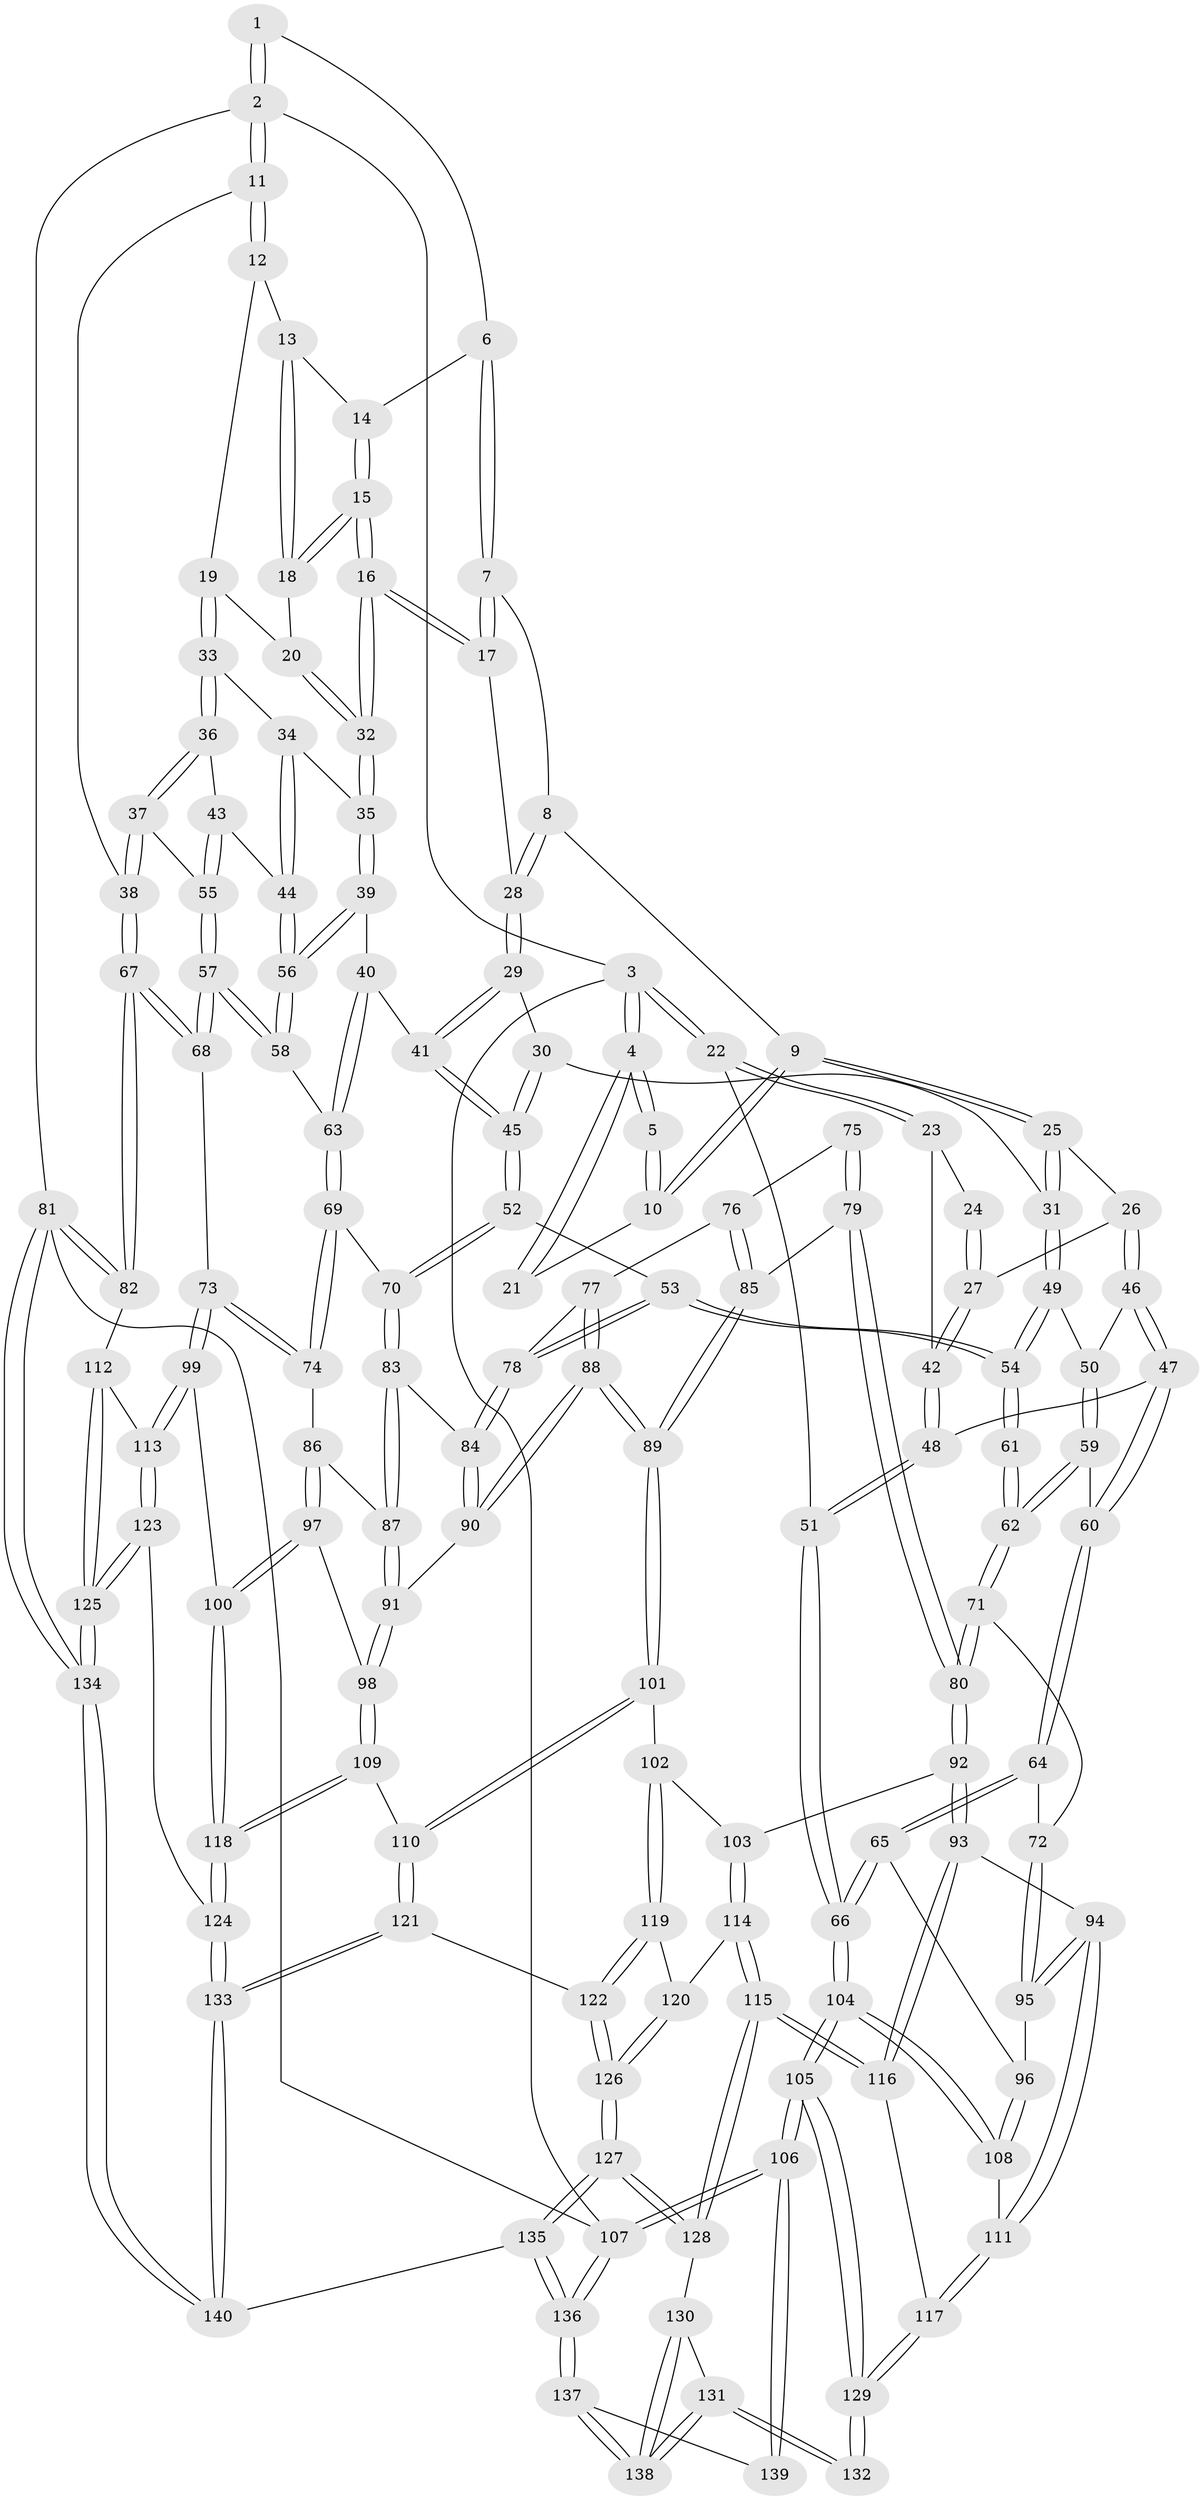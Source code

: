// coarse degree distribution, {6: 0.09523809523809523, 3: 0.16666666666666666, 5: 0.47619047619047616, 4: 0.20238095238095238, 2: 0.011904761904761904, 7: 0.023809523809523808, 8: 0.023809523809523808}
// Generated by graph-tools (version 1.1) at 2025/04/03/04/25 22:04:39]
// undirected, 140 vertices, 347 edges
graph export_dot {
graph [start="1"]
  node [color=gray90,style=filled];
  1 [pos="+0.6501388661890207+0"];
  2 [pos="+1+0"];
  3 [pos="+0+0"];
  4 [pos="+0+0"];
  5 [pos="+0.3016329758588176+0"];
  6 [pos="+0.6254136015029903+0"];
  7 [pos="+0.5306662992270658+0.0665557744328043"];
  8 [pos="+0.35244115764593986+0.06267185607783902"];
  9 [pos="+0.33318477278988146+0.0499462687887051"];
  10 [pos="+0.3001512597988076+0"];
  11 [pos="+1+0"];
  12 [pos="+0.7516143118970825+0.08887307934841109"];
  13 [pos="+0.7192214306827885+0.09218884240130484"];
  14 [pos="+0.6592254714247281+0.04108591563715328"];
  15 [pos="+0.6058777041307586+0.17696358036025386"];
  16 [pos="+0.6053465465128265+0.1777195573989157"];
  17 [pos="+0.5606075759889806+0.1431201030264317"];
  18 [pos="+0.7090776548952514+0.1100840262720838"];
  19 [pos="+0.7682918567541276+0.17864676654162182"];
  20 [pos="+0.7264792773264888+0.174995786796816"];
  21 [pos="+0.13738378985362312+0.0687778479483925"];
  22 [pos="+0+0"];
  23 [pos="+0+0.12838067461619507"];
  24 [pos="+0.13320887192971168+0.07660035758711038"];
  25 [pos="+0.24553855585676998+0.20548780896567598"];
  26 [pos="+0.2005556758857875+0.2094734123785448"];
  27 [pos="+0.15823303698286434+0.20142074549609215"];
  28 [pos="+0.42952366973287454+0.18289586530299207"];
  29 [pos="+0.42993740642658+0.20494190235233942"];
  30 [pos="+0.31561022548537304+0.2432028775205148"];
  31 [pos="+0.2642436951452648+0.23297188522694048"];
  32 [pos="+0.6156076793848112+0.2113539703648534"];
  33 [pos="+0.8071592676615047+0.20511423537377452"];
  34 [pos="+0.7606572501843823+0.24579781283048416"];
  35 [pos="+0.6134517537899419+0.2504734966218941"];
  36 [pos="+0.9066970247658375+0.2051592490096249"];
  37 [pos="+0.9599491955604048+0.18945517499230521"];
  38 [pos="+1+0"];
  39 [pos="+0.6128785410269572+0.2521481026163023"];
  40 [pos="+0.5324103557294763+0.32034081251932117"];
  41 [pos="+0.4795578445188191+0.35028862671760047"];
  42 [pos="+0.09041885266146737+0.22600775013200605"];
  43 [pos="+0.8076909685660223+0.32327110310495777"];
  44 [pos="+0.7496703982614371+0.34803679493894624"];
  45 [pos="+0.4722554413210226+0.362285693321768"];
  46 [pos="+0.17193781869652996+0.3392244741186227"];
  47 [pos="+0.09130293079279954+0.36732519290867577"];
  48 [pos="+0.06347791990763343+0.3399496603035189"];
  49 [pos="+0.27596143939609274+0.34219438643563344"];
  50 [pos="+0.24639436378112725+0.35839994028357774"];
  51 [pos="+0+0.3754046557783425"];
  52 [pos="+0.46983902050007476+0.36845954613137666"];
  53 [pos="+0.41657550473156996+0.41615143624071244"];
  54 [pos="+0.4162008006522748+0.4161170554997395"];
  55 [pos="+0.8922447429933259+0.4108624966317808"];
  56 [pos="+0.732190577483183+0.3669078508852082"];
  57 [pos="+0.8896188097379725+0.45350313233790535"];
  58 [pos="+0.7322657957880373+0.4250105916522909"];
  59 [pos="+0.20138405773954238+0.46331490622454646"];
  60 [pos="+0.10002265544822565+0.39810805611105143"];
  61 [pos="+0.27376362567253165+0.4800762277166207"];
  62 [pos="+0.20697833958630235+0.4765093911476448"];
  63 [pos="+0.7179529519626153+0.43965857259233915"];
  64 [pos="+0.03154610476306354+0.5401007371208523"];
  65 [pos="+0.002752392756415323+0.5568364858589855"];
  66 [pos="+0+0.5427037585879708"];
  67 [pos="+1+0.5618480065452333"];
  68 [pos="+0.9563817371158552+0.5383380409898145"];
  69 [pos="+0.6875286868514331+0.4883208955220672"];
  70 [pos="+0.6269360154745957+0.4992808749422977"];
  71 [pos="+0.18047432221966345+0.5410552587482899"];
  72 [pos="+0.17413007230192226+0.5445326392157193"];
  73 [pos="+0.8124419536839593+0.6430359800030457"];
  74 [pos="+0.7242084118885304+0.5526283493110069"];
  75 [pos="+0.2855525851576066+0.5200318078951304"];
  76 [pos="+0.3444955560328862+0.553524946734236"];
  77 [pos="+0.4156384511660861+0.49553650678923955"];
  78 [pos="+0.4194071705879934+0.45991256039746325"];
  79 [pos="+0.27543072015309744+0.6076289077695284"];
  80 [pos="+0.2700457708930388+0.6097870060613337"];
  81 [pos="+1+1"];
  82 [pos="+1+0.6659614083617845"];
  83 [pos="+0.6062599498488755+0.5300579942270808"];
  84 [pos="+0.5566285899737934+0.5514333929581403"];
  85 [pos="+0.3089109590107186+0.6049340497194078"];
  86 [pos="+0.6416432042116641+0.6318200706144604"];
  87 [pos="+0.6117385985704683+0.596867584169667"];
  88 [pos="+0.4637296543884189+0.6469759571170928"];
  89 [pos="+0.42007029290434816+0.6827736556817675"];
  90 [pos="+0.4708316311732296+0.6471641832395989"];
  91 [pos="+0.5212492716650386+0.6691718861986579"];
  92 [pos="+0.23602720308905314+0.6951720667604473"];
  93 [pos="+0.18562227304475337+0.7122419627841035"];
  94 [pos="+0.15964885335210138+0.7002794354909815"];
  95 [pos="+0.1447534027470189+0.682977994796863"];
  96 [pos="+0.07252309771531276+0.6570295533902252"];
  97 [pos="+0.6557562274253249+0.7024605987534566"];
  98 [pos="+0.5956970939742569+0.7327443183017733"];
  99 [pos="+0.792325248719228+0.7060593394630484"];
  100 [pos="+0.7847900730026215+0.7079401159227874"];
  101 [pos="+0.4113578871781509+0.7018953402616945"];
  102 [pos="+0.3791316478783204+0.7362422780862998"];
  103 [pos="+0.2506478175805945+0.7032957136167691"];
  104 [pos="+0+0.8507300941940775"];
  105 [pos="+0+0.8959678709233763"];
  106 [pos="+0+1"];
  107 [pos="+0+1"];
  108 [pos="+0+0.7818547039042937"];
  109 [pos="+0.5797882172725048+0.8154169408224533"];
  110 [pos="+0.5377018742400931+0.8403719651940242"];
  111 [pos="+0.05546046869369025+0.7966225749386509"];
  112 [pos="+0.9475528310155746+0.7785946079835268"];
  113 [pos="+0.7940144272208172+0.7085815122581455"];
  114 [pos="+0.28431684320237965+0.8206743316990937"];
  115 [pos="+0.2246669080054723+0.8520266965387024"];
  116 [pos="+0.1912202776437398+0.8291845570402686"];
  117 [pos="+0.11425860431893493+0.8534892691934628"];
  118 [pos="+0.6611878613825363+0.8643034105743244"];
  119 [pos="+0.3773985791765992+0.7454248363955911"];
  120 [pos="+0.3343238555178756+0.8136695767524561"];
  121 [pos="+0.5045109223617155+0.8817440409961171"];
  122 [pos="+0.48016464365549094+0.8974243402802395"];
  123 [pos="+0.8148774254231276+0.9028695337346225"];
  124 [pos="+0.6905496245560698+0.9139415508663911"];
  125 [pos="+0.9056989868539788+0.9727944224429705"];
  126 [pos="+0.40476954758254285+0.9931924408163993"];
  127 [pos="+0.3912975691575839+1"];
  128 [pos="+0.23590595685645208+0.8989721110251461"];
  129 [pos="+0.09632266214711029+0.9097731084211305"];
  130 [pos="+0.21874893429762216+0.9140087407056207"];
  131 [pos="+0.11523410103835997+0.9449577788076282"];
  132 [pos="+0.10188824147257171+0.9253051478705692"];
  133 [pos="+0.6519780450094887+0.9937649024519702"];
  134 [pos="+1+1"];
  135 [pos="+0.3943356685953543+1"];
  136 [pos="+0.15546888244432377+1"];
  137 [pos="+0.15077177392636812+1"];
  138 [pos="+0.14499050627076251+1"];
  139 [pos="+0.049827016957628874+0.9633329492595664"];
  140 [pos="+0.6196923074275116+1"];
  1 -- 2;
  1 -- 2;
  1 -- 6;
  2 -- 3;
  2 -- 11;
  2 -- 11;
  2 -- 81;
  3 -- 4;
  3 -- 4;
  3 -- 22;
  3 -- 22;
  3 -- 107;
  4 -- 5;
  4 -- 5;
  4 -- 21;
  4 -- 21;
  5 -- 10;
  5 -- 10;
  6 -- 7;
  6 -- 7;
  6 -- 14;
  7 -- 8;
  7 -- 17;
  7 -- 17;
  8 -- 9;
  8 -- 28;
  8 -- 28;
  9 -- 10;
  9 -- 10;
  9 -- 25;
  9 -- 25;
  10 -- 21;
  11 -- 12;
  11 -- 12;
  11 -- 38;
  12 -- 13;
  12 -- 19;
  13 -- 14;
  13 -- 18;
  13 -- 18;
  14 -- 15;
  14 -- 15;
  15 -- 16;
  15 -- 16;
  15 -- 18;
  15 -- 18;
  16 -- 17;
  16 -- 17;
  16 -- 32;
  16 -- 32;
  17 -- 28;
  18 -- 20;
  19 -- 20;
  19 -- 33;
  19 -- 33;
  20 -- 32;
  20 -- 32;
  22 -- 23;
  22 -- 23;
  22 -- 51;
  23 -- 24;
  23 -- 42;
  24 -- 27;
  24 -- 27;
  25 -- 26;
  25 -- 31;
  25 -- 31;
  26 -- 27;
  26 -- 46;
  26 -- 46;
  27 -- 42;
  27 -- 42;
  28 -- 29;
  28 -- 29;
  29 -- 30;
  29 -- 41;
  29 -- 41;
  30 -- 31;
  30 -- 45;
  30 -- 45;
  31 -- 49;
  31 -- 49;
  32 -- 35;
  32 -- 35;
  33 -- 34;
  33 -- 36;
  33 -- 36;
  34 -- 35;
  34 -- 44;
  34 -- 44;
  35 -- 39;
  35 -- 39;
  36 -- 37;
  36 -- 37;
  36 -- 43;
  37 -- 38;
  37 -- 38;
  37 -- 55;
  38 -- 67;
  38 -- 67;
  39 -- 40;
  39 -- 56;
  39 -- 56;
  40 -- 41;
  40 -- 63;
  40 -- 63;
  41 -- 45;
  41 -- 45;
  42 -- 48;
  42 -- 48;
  43 -- 44;
  43 -- 55;
  43 -- 55;
  44 -- 56;
  44 -- 56;
  45 -- 52;
  45 -- 52;
  46 -- 47;
  46 -- 47;
  46 -- 50;
  47 -- 48;
  47 -- 60;
  47 -- 60;
  48 -- 51;
  48 -- 51;
  49 -- 50;
  49 -- 54;
  49 -- 54;
  50 -- 59;
  50 -- 59;
  51 -- 66;
  51 -- 66;
  52 -- 53;
  52 -- 70;
  52 -- 70;
  53 -- 54;
  53 -- 54;
  53 -- 78;
  53 -- 78;
  54 -- 61;
  54 -- 61;
  55 -- 57;
  55 -- 57;
  56 -- 58;
  56 -- 58;
  57 -- 58;
  57 -- 58;
  57 -- 68;
  57 -- 68;
  58 -- 63;
  59 -- 60;
  59 -- 62;
  59 -- 62;
  60 -- 64;
  60 -- 64;
  61 -- 62;
  61 -- 62;
  62 -- 71;
  62 -- 71;
  63 -- 69;
  63 -- 69;
  64 -- 65;
  64 -- 65;
  64 -- 72;
  65 -- 66;
  65 -- 66;
  65 -- 96;
  66 -- 104;
  66 -- 104;
  67 -- 68;
  67 -- 68;
  67 -- 82;
  67 -- 82;
  68 -- 73;
  69 -- 70;
  69 -- 74;
  69 -- 74;
  70 -- 83;
  70 -- 83;
  71 -- 72;
  71 -- 80;
  71 -- 80;
  72 -- 95;
  72 -- 95;
  73 -- 74;
  73 -- 74;
  73 -- 99;
  73 -- 99;
  74 -- 86;
  75 -- 76;
  75 -- 79;
  75 -- 79;
  76 -- 77;
  76 -- 85;
  76 -- 85;
  77 -- 78;
  77 -- 88;
  77 -- 88;
  78 -- 84;
  78 -- 84;
  79 -- 80;
  79 -- 80;
  79 -- 85;
  80 -- 92;
  80 -- 92;
  81 -- 82;
  81 -- 82;
  81 -- 134;
  81 -- 134;
  81 -- 107;
  82 -- 112;
  83 -- 84;
  83 -- 87;
  83 -- 87;
  84 -- 90;
  84 -- 90;
  85 -- 89;
  85 -- 89;
  86 -- 87;
  86 -- 97;
  86 -- 97;
  87 -- 91;
  87 -- 91;
  88 -- 89;
  88 -- 89;
  88 -- 90;
  88 -- 90;
  89 -- 101;
  89 -- 101;
  90 -- 91;
  91 -- 98;
  91 -- 98;
  92 -- 93;
  92 -- 93;
  92 -- 103;
  93 -- 94;
  93 -- 116;
  93 -- 116;
  94 -- 95;
  94 -- 95;
  94 -- 111;
  94 -- 111;
  95 -- 96;
  96 -- 108;
  96 -- 108;
  97 -- 98;
  97 -- 100;
  97 -- 100;
  98 -- 109;
  98 -- 109;
  99 -- 100;
  99 -- 113;
  99 -- 113;
  100 -- 118;
  100 -- 118;
  101 -- 102;
  101 -- 110;
  101 -- 110;
  102 -- 103;
  102 -- 119;
  102 -- 119;
  103 -- 114;
  103 -- 114;
  104 -- 105;
  104 -- 105;
  104 -- 108;
  104 -- 108;
  105 -- 106;
  105 -- 106;
  105 -- 129;
  105 -- 129;
  106 -- 107;
  106 -- 107;
  106 -- 139;
  106 -- 139;
  107 -- 136;
  107 -- 136;
  108 -- 111;
  109 -- 110;
  109 -- 118;
  109 -- 118;
  110 -- 121;
  110 -- 121;
  111 -- 117;
  111 -- 117;
  112 -- 113;
  112 -- 125;
  112 -- 125;
  113 -- 123;
  113 -- 123;
  114 -- 115;
  114 -- 115;
  114 -- 120;
  115 -- 116;
  115 -- 116;
  115 -- 128;
  115 -- 128;
  116 -- 117;
  117 -- 129;
  117 -- 129;
  118 -- 124;
  118 -- 124;
  119 -- 120;
  119 -- 122;
  119 -- 122;
  120 -- 126;
  120 -- 126;
  121 -- 122;
  121 -- 133;
  121 -- 133;
  122 -- 126;
  122 -- 126;
  123 -- 124;
  123 -- 125;
  123 -- 125;
  124 -- 133;
  124 -- 133;
  125 -- 134;
  125 -- 134;
  126 -- 127;
  126 -- 127;
  127 -- 128;
  127 -- 128;
  127 -- 135;
  127 -- 135;
  128 -- 130;
  129 -- 132;
  129 -- 132;
  130 -- 131;
  130 -- 138;
  130 -- 138;
  131 -- 132;
  131 -- 132;
  131 -- 138;
  131 -- 138;
  133 -- 140;
  133 -- 140;
  134 -- 140;
  134 -- 140;
  135 -- 136;
  135 -- 136;
  135 -- 140;
  136 -- 137;
  136 -- 137;
  137 -- 138;
  137 -- 138;
  137 -- 139;
}

